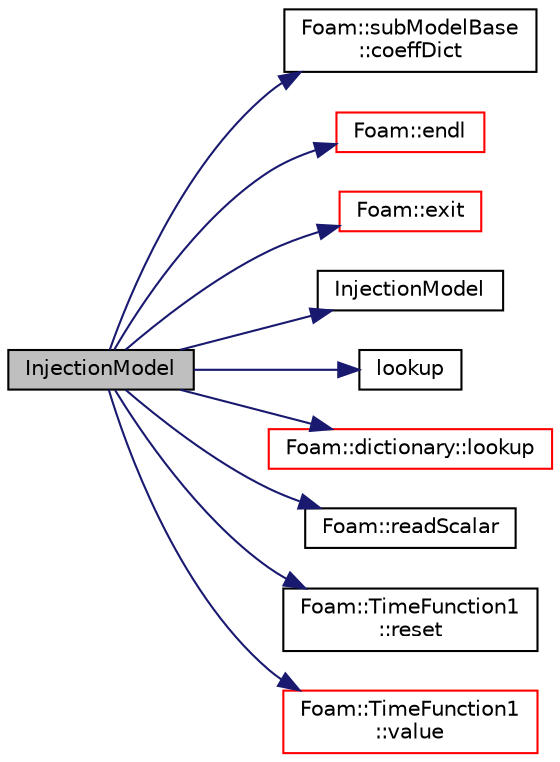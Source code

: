 digraph "InjectionModel"
{
  bgcolor="transparent";
  edge [fontname="Helvetica",fontsize="10",labelfontname="Helvetica",labelfontsize="10"];
  node [fontname="Helvetica",fontsize="10",shape=record];
  rankdir="LR";
  Node1 [label="InjectionModel",height=0.2,width=0.4,color="black", fillcolor="grey75", style="filled", fontcolor="black"];
  Node1 -> Node2 [color="midnightblue",fontsize="10",style="solid",fontname="Helvetica"];
  Node2 [label="Foam::subModelBase\l::coeffDict",height=0.2,width=0.4,color="black",URL="$a02536.html#a953bf7e165328f1175692ac59d7cd4fc",tooltip="Return const access to the coefficients dictionary. "];
  Node1 -> Node3 [color="midnightblue",fontsize="10",style="solid",fontname="Helvetica"];
  Node3 [label="Foam::endl",height=0.2,width=0.4,color="red",URL="$a10958.html#a2db8fe02a0d3909e9351bb4275b23ce4",tooltip="Add newline and flush stream. "];
  Node1 -> Node4 [color="midnightblue",fontsize="10",style="solid",fontname="Helvetica"];
  Node4 [label="Foam::exit",height=0.2,width=0.4,color="red",URL="$a10958.html#a06ca7250d8e89caf05243ec094843642"];
  Node1 -> Node5 [color="midnightblue",fontsize="10",style="solid",fontname="Helvetica"];
  Node5 [label="InjectionModel",height=0.2,width=0.4,color="black",URL="$a01113.html#ae2b7ecb9c4bbbf50aedd80527e9ed2bf",tooltip="Construct null from owner. "];
  Node1 -> Node6 [color="midnightblue",fontsize="10",style="solid",fontname="Helvetica"];
  Node6 [label="lookup",height=0.2,width=0.4,color="black",URL="$a03974.html#aa12e10d2264a98b7f09469676a073768"];
  Node1 -> Node7 [color="midnightblue",fontsize="10",style="solid",fontname="Helvetica"];
  Node7 [label="Foam::dictionary::lookup",height=0.2,width=0.4,color="red",URL="$a00531.html#a8baab402d653d6e789f67c57e23a5b59",tooltip="Find and return an entry data stream. "];
  Node1 -> Node8 [color="midnightblue",fontsize="10",style="solid",fontname="Helvetica"];
  Node8 [label="Foam::readScalar",height=0.2,width=0.4,color="black",URL="$a10958.html#a828d57f6d9b9806c086a3f840a147115",tooltip="Read whole of buf as a scalar. Return true if succesful. "];
  Node1 -> Node9 [color="midnightblue",fontsize="10",style="solid",fontname="Helvetica"];
  Node9 [label="Foam::TimeFunction1\l::reset",height=0.2,width=0.4,color="black",URL="$a02681.html#a08d5e47664d164c806dc4d18a7d139aa",tooltip="Reset entry by re-reading from dictionary. "];
  Node1 -> Node10 [color="midnightblue",fontsize="10",style="solid",fontname="Helvetica"];
  Node10 [label="Foam::TimeFunction1\l::value",height=0.2,width=0.4,color="red",URL="$a02681.html#a11c9a322bf227de8b6c3153f0390aa52",tooltip="Return value as a function of (scalar) independent variable. "];
}
